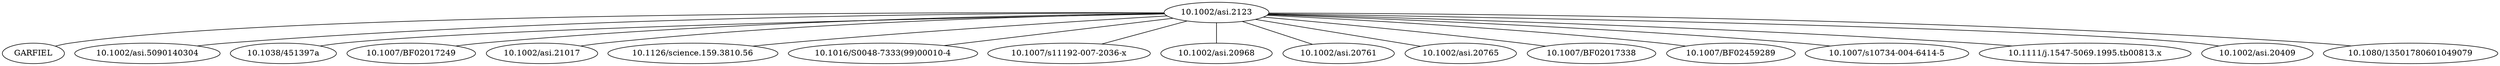 strict graph mind_map138 {
	"10.1002/asi.2123" -- GARFIEL
	"10.1002/asi.2123" -- "10.1002/asi.5090140304"
	"10.1002/asi.2123" -- "10.1038/451397a"
	"10.1002/asi.2123" -- "10.1007/BF02017249"
	"10.1002/asi.2123" -- "10.1002/asi.21017"
	"10.1002/asi.2123" -- "10.1126/science.159.3810.56"
	"10.1002/asi.2123" -- "10.1016/S0048-7333(99)00010-4"
	"10.1002/asi.2123" -- "10.1007/s11192-007-2036-x"
	"10.1002/asi.2123" -- "10.1002/asi.20968"
	"10.1002/asi.2123" -- "10.1002/asi.20761"
	"10.1002/asi.2123" -- "10.1002/asi.20765"
	"10.1002/asi.2123" -- "10.1007/BF02017338"
	"10.1002/asi.2123" -- "10.1007/BF02459289"
	"10.1002/asi.2123" -- "10.1007/s10734-004-6414-5"
	"10.1002/asi.2123" -- "10.1111/j.1547-5069.1995.tb00813.x"
	"10.1002/asi.2123" -- "10.1002/asi.20409"
	"10.1002/asi.2123" -- "10.1080/13501780601049079"
}
